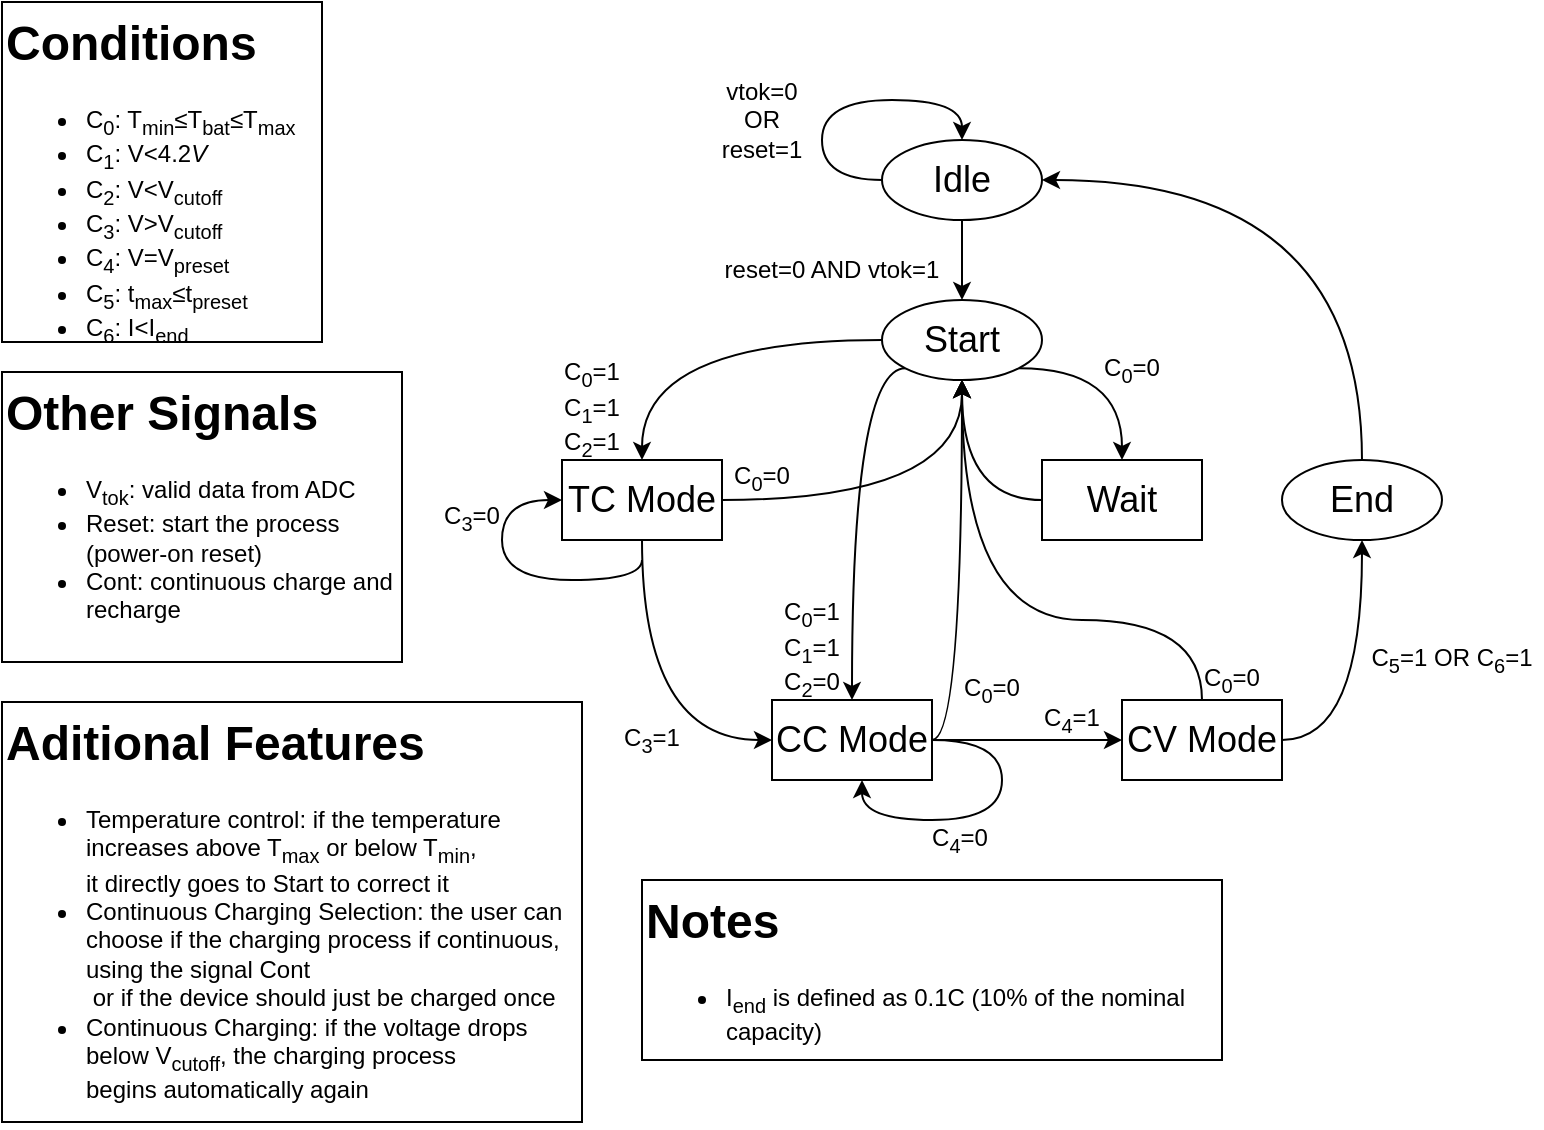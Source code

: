 <mxfile version="24.8.8">
  <diagram name="Page-1" id="hV8_vWimdpn24ltupnvK">
    <mxGraphModel dx="1034" dy="495" grid="1" gridSize="10" guides="1" tooltips="1" connect="1" arrows="1" fold="1" page="1" pageScale="1" pageWidth="827" pageHeight="1169" math="0" shadow="0">
      <root>
        <mxCell id="0" />
        <mxCell id="1" parent="0" />
        <mxCell id="Qa07ZEY8zx5-E_0PlGd2-5" style="edgeStyle=orthogonalEdgeStyle;rounded=0;orthogonalLoop=1;jettySize=auto;html=1;entryX=0.5;entryY=0;entryDx=0;entryDy=0;" parent="1" source="Qa07ZEY8zx5-E_0PlGd2-2" target="Qa07ZEY8zx5-E_0PlGd2-4" edge="1">
          <mxGeometry relative="1" as="geometry" />
        </mxCell>
        <mxCell id="R3Bvoctj_jdyim1rGo82-14" style="edgeStyle=orthogonalEdgeStyle;rounded=0;orthogonalLoop=1;jettySize=auto;html=1;entryX=0.5;entryY=0;entryDx=0;entryDy=0;curved=1;" parent="1" source="Qa07ZEY8zx5-E_0PlGd2-2" target="Qa07ZEY8zx5-E_0PlGd2-2" edge="1">
          <mxGeometry relative="1" as="geometry">
            <mxPoint x="470" y="220" as="targetPoint" />
            <Array as="points">
              <mxPoint x="450" y="260" />
              <mxPoint x="450" y="220" />
              <mxPoint x="520" y="220" />
            </Array>
          </mxGeometry>
        </mxCell>
        <mxCell id="Qa07ZEY8zx5-E_0PlGd2-2" value="&lt;font style=&quot;font-size: 18px;&quot;&gt;Idle&lt;/font&gt;" style="ellipse;whiteSpace=wrap;html=1;" parent="1" vertex="1">
          <mxGeometry x="480" y="240" width="80" height="40" as="geometry" />
        </mxCell>
        <mxCell id="Qa07ZEY8zx5-E_0PlGd2-3" value="&lt;h1 style=&quot;margin-top: 0px;&quot;&gt;Conditions&lt;/h1&gt;&lt;ul&gt;&lt;li&gt;C&lt;sub&gt;0&lt;/sub&gt;: T&lt;sub&gt;min&lt;/sub&gt;≤T&lt;sub&gt;bat&lt;/sub&gt;≤T&lt;sub&gt;max&lt;/sub&gt;&lt;/li&gt;&lt;li&gt;C&lt;sub&gt;1&lt;/sub&gt;: V&amp;lt;4.2&lt;i&gt;V&lt;/i&gt;&lt;/li&gt;&lt;li&gt;C&lt;sub&gt;2&lt;/sub&gt;: V&amp;lt;V&lt;sub&gt;cutoff&lt;/sub&gt;&lt;/li&gt;&lt;li&gt;C&lt;sub&gt;3&lt;/sub&gt;: V&amp;gt;V&lt;sub&gt;cutoff&lt;/sub&gt;&lt;/li&gt;&lt;li&gt;C&lt;sub&gt;4&lt;/sub&gt;: V=V&lt;sub&gt;preset&lt;/sub&gt;&lt;/li&gt;&lt;li&gt;C&lt;sub&gt;5&lt;/sub&gt;: t&lt;sub&gt;max&lt;/sub&gt;≤t&lt;sub&gt;preset&lt;/sub&gt;&lt;/li&gt;&lt;li&gt;C&lt;sub&gt;6&lt;/sub&gt;: I&amp;lt;I&lt;sub&gt;end&lt;/sub&gt;&lt;br&gt;&lt;/li&gt;&lt;/ul&gt;" style="text;html=1;whiteSpace=wrap;overflow=hidden;rounded=0;strokeColor=default;fillColor=default;" parent="1" vertex="1">
          <mxGeometry x="40" y="171" width="160" height="170" as="geometry" />
        </mxCell>
        <mxCell id="Qa07ZEY8zx5-E_0PlGd2-15" style="edgeStyle=orthogonalEdgeStyle;rounded=0;orthogonalLoop=1;jettySize=auto;html=1;exitX=1;exitY=1;exitDx=0;exitDy=0;entryX=0.5;entryY=0;entryDx=0;entryDy=0;curved=1;" parent="1" source="Qa07ZEY8zx5-E_0PlGd2-4" target="Qa07ZEY8zx5-E_0PlGd2-7" edge="1">
          <mxGeometry relative="1" as="geometry">
            <Array as="points">
              <mxPoint x="600" y="354" />
            </Array>
          </mxGeometry>
        </mxCell>
        <mxCell id="Qa07ZEY8zx5-E_0PlGd2-16" style="edgeStyle=orthogonalEdgeStyle;rounded=0;orthogonalLoop=1;jettySize=auto;html=1;entryX=0;entryY=0.5;entryDx=0;entryDy=0;startArrow=classic;startFill=1;endArrow=none;endFill=0;curved=1;" parent="1" source="Qa07ZEY8zx5-E_0PlGd2-4" target="Qa07ZEY8zx5-E_0PlGd2-7" edge="1">
          <mxGeometry relative="1" as="geometry" />
        </mxCell>
        <mxCell id="Qa07ZEY8zx5-E_0PlGd2-23" style="edgeStyle=orthogonalEdgeStyle;rounded=0;orthogonalLoop=1;jettySize=auto;html=1;exitX=0;exitY=1;exitDx=0;exitDy=0;curved=1;entryX=0.5;entryY=0;entryDx=0;entryDy=0;" parent="1" source="Qa07ZEY8zx5-E_0PlGd2-4" target="Qa07ZEY8zx5-E_0PlGd2-14" edge="1">
          <mxGeometry relative="1" as="geometry">
            <Array as="points">
              <mxPoint x="465" y="354" />
            </Array>
            <mxPoint x="470" y="500" as="targetPoint" />
          </mxGeometry>
        </mxCell>
        <mxCell id="Qa07ZEY8zx5-E_0PlGd2-24" style="edgeStyle=orthogonalEdgeStyle;rounded=0;orthogonalLoop=1;jettySize=auto;html=1;entryX=0.5;entryY=0;entryDx=0;entryDy=0;curved=1;" parent="1" source="Qa07ZEY8zx5-E_0PlGd2-4" target="Qa07ZEY8zx5-E_0PlGd2-19" edge="1">
          <mxGeometry relative="1" as="geometry" />
        </mxCell>
        <mxCell id="Qa07ZEY8zx5-E_0PlGd2-4" value="&lt;font style=&quot;font-size: 18px;&quot;&gt;Start&lt;/font&gt;" style="ellipse;whiteSpace=wrap;html=1;" parent="1" vertex="1">
          <mxGeometry x="480" y="320" width="80" height="40" as="geometry" />
        </mxCell>
        <mxCell id="Qa07ZEY8zx5-E_0PlGd2-6" value="&lt;div&gt;C&lt;sub&gt;0&lt;/sub&gt;=1&lt;/div&gt;&lt;div&gt;C&lt;sub&gt;1&lt;/sub&gt;=1&lt;/div&gt;&lt;div&gt;C&lt;sub&gt;2&lt;/sub&gt;=1&lt;br&gt;&lt;/div&gt;" style="text;html=1;align=center;verticalAlign=middle;whiteSpace=wrap;rounded=0;" parent="1" vertex="1">
          <mxGeometry x="320" y="350" width="30" height="50" as="geometry" />
        </mxCell>
        <mxCell id="Qa07ZEY8zx5-E_0PlGd2-7" value="&lt;font style=&quot;font-size: 18px;&quot;&gt;Wait&lt;/font&gt;" style="whiteSpace=wrap;html=1;rounded=0;" parent="1" vertex="1">
          <mxGeometry x="560" y="400" width="80" height="40" as="geometry" />
        </mxCell>
        <mxCell id="Qa07ZEY8zx5-E_0PlGd2-26" style="edgeStyle=orthogonalEdgeStyle;rounded=0;orthogonalLoop=1;jettySize=auto;html=1;" parent="1" source="Qa07ZEY8zx5-E_0PlGd2-14" target="Qa07ZEY8zx5-E_0PlGd2-22" edge="1">
          <mxGeometry relative="1" as="geometry" />
        </mxCell>
        <mxCell id="R3Bvoctj_jdyim1rGo82-25" style="edgeStyle=orthogonalEdgeStyle;rounded=0;orthogonalLoop=1;jettySize=auto;html=1;entryX=0.5;entryY=1;entryDx=0;entryDy=0;curved=1;" parent="1" source="Qa07ZEY8zx5-E_0PlGd2-14" target="Qa07ZEY8zx5-E_0PlGd2-4" edge="1">
          <mxGeometry relative="1" as="geometry">
            <Array as="points">
              <mxPoint x="520" y="540" />
            </Array>
          </mxGeometry>
        </mxCell>
        <mxCell id="Qa07ZEY8zx5-E_0PlGd2-14" value="&lt;font style=&quot;font-size: 18px;&quot;&gt;CC Mode&lt;/font&gt;" style="whiteSpace=wrap;html=1;rounded=0;" parent="1" vertex="1">
          <mxGeometry x="425" y="520" width="80" height="40" as="geometry" />
        </mxCell>
        <mxCell id="7gil-hiqsTWwfiF-RkSV-2" style="edgeStyle=orthogonalEdgeStyle;rounded=0;orthogonalLoop=1;jettySize=auto;html=1;entryX=1;entryY=0.5;entryDx=0;entryDy=0;curved=1;" edge="1" parent="1" source="Qa07ZEY8zx5-E_0PlGd2-17" target="Qa07ZEY8zx5-E_0PlGd2-2">
          <mxGeometry relative="1" as="geometry">
            <Array as="points">
              <mxPoint x="720" y="260" />
            </Array>
          </mxGeometry>
        </mxCell>
        <mxCell id="Qa07ZEY8zx5-E_0PlGd2-17" value="&lt;font style=&quot;font-size: 18px;&quot;&gt;End&lt;/font&gt;" style="ellipse;whiteSpace=wrap;html=1;" parent="1" vertex="1">
          <mxGeometry x="680" y="400" width="80" height="40" as="geometry" />
        </mxCell>
        <mxCell id="Qa07ZEY8zx5-E_0PlGd2-25" style="edgeStyle=orthogonalEdgeStyle;rounded=0;orthogonalLoop=1;jettySize=auto;html=1;entryX=0;entryY=0.5;entryDx=0;entryDy=0;curved=1;" parent="1" source="Qa07ZEY8zx5-E_0PlGd2-19" target="Qa07ZEY8zx5-E_0PlGd2-14" edge="1">
          <mxGeometry relative="1" as="geometry">
            <Array as="points">
              <mxPoint x="360" y="540" />
            </Array>
          </mxGeometry>
        </mxCell>
        <mxCell id="R3Bvoctj_jdyim1rGo82-24" style="edgeStyle=orthogonalEdgeStyle;rounded=0;orthogonalLoop=1;jettySize=auto;html=1;entryX=0.5;entryY=1;entryDx=0;entryDy=0;curved=1;" parent="1" source="Qa07ZEY8zx5-E_0PlGd2-19" target="Qa07ZEY8zx5-E_0PlGd2-4" edge="1">
          <mxGeometry relative="1" as="geometry" />
        </mxCell>
        <mxCell id="Qa07ZEY8zx5-E_0PlGd2-19" value="&lt;font style=&quot;font-size: 18px;&quot;&gt;TC Mode&lt;/font&gt;" style="whiteSpace=wrap;html=1;rounded=0;" parent="1" vertex="1">
          <mxGeometry x="320" y="400" width="80" height="40" as="geometry" />
        </mxCell>
        <mxCell id="Qa07ZEY8zx5-E_0PlGd2-27" style="edgeStyle=orthogonalEdgeStyle;rounded=0;orthogonalLoop=1;jettySize=auto;html=1;curved=1;entryX=0.5;entryY=1;entryDx=0;entryDy=0;" parent="1" source="Qa07ZEY8zx5-E_0PlGd2-22" target="Qa07ZEY8zx5-E_0PlGd2-17" edge="1">
          <mxGeometry relative="1" as="geometry">
            <Array as="points">
              <mxPoint x="720" y="540" />
            </Array>
          </mxGeometry>
        </mxCell>
        <mxCell id="R3Bvoctj_jdyim1rGo82-28" style="edgeStyle=orthogonalEdgeStyle;rounded=0;orthogonalLoop=1;jettySize=auto;html=1;entryX=0.5;entryY=1;entryDx=0;entryDy=0;curved=1;" parent="1" source="Qa07ZEY8zx5-E_0PlGd2-22" target="Qa07ZEY8zx5-E_0PlGd2-4" edge="1">
          <mxGeometry relative="1" as="geometry">
            <Array as="points">
              <mxPoint x="640" y="480" />
              <mxPoint x="520" y="480" />
            </Array>
          </mxGeometry>
        </mxCell>
        <mxCell id="Qa07ZEY8zx5-E_0PlGd2-22" value="&lt;font style=&quot;font-size: 18px;&quot;&gt;CV Mode&lt;/font&gt;" style="whiteSpace=wrap;html=1;rounded=0;" parent="1" vertex="1">
          <mxGeometry x="600" y="520" width="80" height="40" as="geometry" />
        </mxCell>
        <mxCell id="Qa07ZEY8zx5-E_0PlGd2-28" style="edgeStyle=orthogonalEdgeStyle;rounded=0;orthogonalLoop=1;jettySize=auto;html=1;entryX=0;entryY=0.5;entryDx=0;entryDy=0;curved=1;" parent="1" target="Qa07ZEY8zx5-E_0PlGd2-19" edge="1">
          <mxGeometry relative="1" as="geometry">
            <mxPoint x="360" y="450" as="sourcePoint" />
            <Array as="points">
              <mxPoint x="360" y="460" />
              <mxPoint x="290" y="460" />
              <mxPoint x="290" y="420" />
            </Array>
          </mxGeometry>
        </mxCell>
        <mxCell id="Qa07ZEY8zx5-E_0PlGd2-29" style="edgeStyle=orthogonalEdgeStyle;rounded=0;orthogonalLoop=1;jettySize=auto;html=1;curved=1;" parent="1" source="Qa07ZEY8zx5-E_0PlGd2-14" edge="1">
          <mxGeometry relative="1" as="geometry">
            <Array as="points">
              <mxPoint x="540" y="540" />
              <mxPoint x="540" y="580" />
              <mxPoint x="470" y="580" />
              <mxPoint x="470" y="560" />
            </Array>
            <mxPoint x="470" y="560" as="targetPoint" />
          </mxGeometry>
        </mxCell>
        <mxCell id="Qa07ZEY8zx5-E_0PlGd2-30" value="&lt;div&gt;C&lt;sub&gt;0&lt;/sub&gt;=1&lt;/div&gt;&lt;div&gt;C&lt;sub&gt;1&lt;/sub&gt;=1&lt;/div&gt;&lt;div&gt;C&lt;sub&gt;2&lt;/sub&gt;=0&lt;br&gt;&lt;/div&gt;" style="text;html=1;align=center;verticalAlign=middle;whiteSpace=wrap;rounded=0;" parent="1" vertex="1">
          <mxGeometry x="430" y="470" width="30" height="50" as="geometry" />
        </mxCell>
        <mxCell id="Qa07ZEY8zx5-E_0PlGd2-31" value="&lt;div&gt;C&lt;sub&gt;0&lt;/sub&gt;=0&lt;/div&gt;" style="text;html=1;align=center;verticalAlign=middle;whiteSpace=wrap;rounded=0;" parent="1" vertex="1">
          <mxGeometry x="590" y="345" width="30" height="20" as="geometry" />
        </mxCell>
        <mxCell id="Qa07ZEY8zx5-E_0PlGd2-32" value="&lt;div&gt;C&lt;sub&gt;3&lt;/sub&gt;=0&lt;/div&gt;" style="text;html=1;align=center;verticalAlign=middle;whiteSpace=wrap;rounded=0;" parent="1" vertex="1">
          <mxGeometry x="260" y="418.5" width="30" height="20" as="geometry" />
        </mxCell>
        <mxCell id="Qa07ZEY8zx5-E_0PlGd2-33" value="&lt;div&gt;C&lt;sub&gt;3&lt;/sub&gt;=1&lt;/div&gt;" style="text;html=1;align=center;verticalAlign=middle;whiteSpace=wrap;rounded=0;" parent="1" vertex="1">
          <mxGeometry x="350" y="530" width="30" height="20" as="geometry" />
        </mxCell>
        <mxCell id="Qa07ZEY8zx5-E_0PlGd2-34" value="&lt;div&gt;C&lt;sub&gt;4&lt;/sub&gt;=0&lt;/div&gt;" style="text;html=1;align=center;verticalAlign=middle;whiteSpace=wrap;rounded=0;" parent="1" vertex="1">
          <mxGeometry x="504" y="580" width="30" height="20" as="geometry" />
        </mxCell>
        <mxCell id="Qa07ZEY8zx5-E_0PlGd2-35" value="&lt;div&gt;C&lt;sub&gt;4&lt;/sub&gt;=1&lt;/div&gt;" style="text;html=1;align=center;verticalAlign=middle;whiteSpace=wrap;rounded=0;" parent="1" vertex="1">
          <mxGeometry x="560" y="520" width="30" height="20" as="geometry" />
        </mxCell>
        <mxCell id="Qa07ZEY8zx5-E_0PlGd2-36" value="&lt;div&gt;C&lt;sub&gt;5&lt;/sub&gt;=1 OR C&lt;sub&gt;6&lt;/sub&gt;=1&lt;/div&gt;" style="text;html=1;align=center;verticalAlign=middle;whiteSpace=wrap;rounded=0;" parent="1" vertex="1">
          <mxGeometry x="720" y="490" width="90" height="20" as="geometry" />
        </mxCell>
        <mxCell id="R3Bvoctj_jdyim1rGo82-1" value="&lt;h1 style=&quot;margin-top: 0px;&quot;&gt;Other Signals&lt;br&gt;&lt;/h1&gt;&lt;ul&gt;&lt;li&gt;V&lt;sub&gt;tok&lt;/sub&gt;: valid data from ADC&lt;/li&gt;&lt;li&gt;Reset: start the process (power-on reset)&lt;br&gt;&lt;/li&gt;&lt;li&gt;Cont: continuous charge and recharge&lt;br&gt;&lt;/li&gt;&lt;/ul&gt;" style="text;html=1;whiteSpace=wrap;overflow=hidden;rounded=0;strokeColor=default;fillColor=default;" parent="1" vertex="1">
          <mxGeometry x="40" y="356" width="200" height="145" as="geometry" />
        </mxCell>
        <mxCell id="R3Bvoctj_jdyim1rGo82-3" value="reset=0 AND vtok=1" style="text;html=1;align=center;verticalAlign=middle;whiteSpace=wrap;rounded=0;" parent="1" vertex="1">
          <mxGeometry x="400" y="290" width="110" height="30" as="geometry" />
        </mxCell>
        <mxCell id="R3Bvoctj_jdyim1rGo82-17" value="vtok=0 OR reset=1" style="text;html=1;align=center;verticalAlign=middle;whiteSpace=wrap;rounded=0;" parent="1" vertex="1">
          <mxGeometry x="400" y="210" width="40" height="40" as="geometry" />
        </mxCell>
        <mxCell id="R3Bvoctj_jdyim1rGo82-26" value="&lt;div&gt;C&lt;sub&gt;0&lt;/sub&gt;=0&lt;/div&gt;" style="text;html=1;align=center;verticalAlign=middle;whiteSpace=wrap;rounded=0;" parent="1" vertex="1">
          <mxGeometry x="520" y="505" width="30" height="20" as="geometry" />
        </mxCell>
        <mxCell id="R3Bvoctj_jdyim1rGo82-27" value="&lt;div&gt;C&lt;sub&gt;0&lt;/sub&gt;=0&lt;/div&gt;" style="text;html=1;align=center;verticalAlign=middle;whiteSpace=wrap;rounded=0;" parent="1" vertex="1">
          <mxGeometry x="405" y="398.5" width="30" height="20" as="geometry" />
        </mxCell>
        <mxCell id="R3Bvoctj_jdyim1rGo82-30" value="&lt;div&gt;C&lt;sub&gt;0&lt;/sub&gt;=0&lt;/div&gt;" style="text;html=1;align=center;verticalAlign=middle;whiteSpace=wrap;rounded=0;" parent="1" vertex="1">
          <mxGeometry x="640" y="500" width="30" height="20" as="geometry" />
        </mxCell>
        <mxCell id="R3Bvoctj_jdyim1rGo82-33" value="&lt;h1 style=&quot;margin-top: 0px;&quot;&gt;Aditional Features&lt;/h1&gt;&lt;ul&gt;&lt;li&gt;&lt;div align=&quot;left&quot;&gt;Temperature control: if the temperature increases above T&lt;sub&gt;max&lt;/sub&gt; or below T&lt;sub&gt;min&lt;/sub&gt;,&amp;nbsp;&lt;/div&gt;&lt;div align=&quot;left&quot;&gt;it directly goes to Start to correct it&lt;/div&gt;&lt;/li&gt;&lt;li&gt;&lt;div align=&quot;left&quot;&gt;Continuous Charging Selection: the user can choose if the charging process if continuous, using the signal Cont&lt;br&gt;&lt;/div&gt;&lt;div align=&quot;left&quot;&gt;&amp;nbsp;or if the device should just be charged once&lt;/div&gt;&lt;/li&gt;&lt;li&gt;&lt;div align=&quot;left&quot;&gt;Continuous Charging: if the voltage drops below V&lt;sub&gt;cutoff&lt;/sub&gt;, the charging process&amp;nbsp;&lt;/div&gt;&lt;div align=&quot;left&quot;&gt;begins automatically again&lt;br&gt; &lt;/div&gt;&lt;/li&gt;&lt;/ul&gt;" style="text;html=1;whiteSpace=wrap;overflow=hidden;rounded=0;strokeColor=default;fillColor=default;" parent="1" vertex="1">
          <mxGeometry x="40" y="521" width="290" height="210" as="geometry" />
        </mxCell>
        <mxCell id="7gil-hiqsTWwfiF-RkSV-1" value="&lt;h1 style=&quot;margin-top: 0px;&quot;&gt;Notes&lt;/h1&gt;&lt;div&gt;&lt;ul&gt;&lt;li&gt;I&lt;sub&gt;end&lt;/sub&gt; is defined as 0.1C (10% of the nominal capacity)&lt;br&gt;&lt;/li&gt;&lt;/ul&gt;&lt;/div&gt;" style="text;html=1;whiteSpace=wrap;overflow=hidden;rounded=0;strokeColor=default;fillColor=default;" vertex="1" parent="1">
          <mxGeometry x="360" y="610" width="290" height="90" as="geometry" />
        </mxCell>
      </root>
    </mxGraphModel>
  </diagram>
</mxfile>
